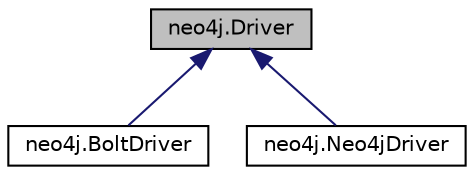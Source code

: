 digraph "neo4j.Driver"
{
 // LATEX_PDF_SIZE
  edge [fontname="Helvetica",fontsize="10",labelfontname="Helvetica",labelfontsize="10"];
  node [fontname="Helvetica",fontsize="10",shape=record];
  Node1 [label="neo4j.Driver",height=0.2,width=0.4,color="black", fillcolor="grey75", style="filled", fontcolor="black",tooltip=" "];
  Node1 -> Node2 [dir="back",color="midnightblue",fontsize="10",style="solid",fontname="Helvetica"];
  Node2 [label="neo4j.BoltDriver",height=0.2,width=0.4,color="black", fillcolor="white", style="filled",URL="$classneo4j_1_1_bolt_driver.html",tooltip=" "];
  Node1 -> Node3 [dir="back",color="midnightblue",fontsize="10",style="solid",fontname="Helvetica"];
  Node3 [label="neo4j.Neo4jDriver",height=0.2,width=0.4,color="black", fillcolor="white", style="filled",URL="$classneo4j_1_1_neo4j_driver.html",tooltip=" "];
}
